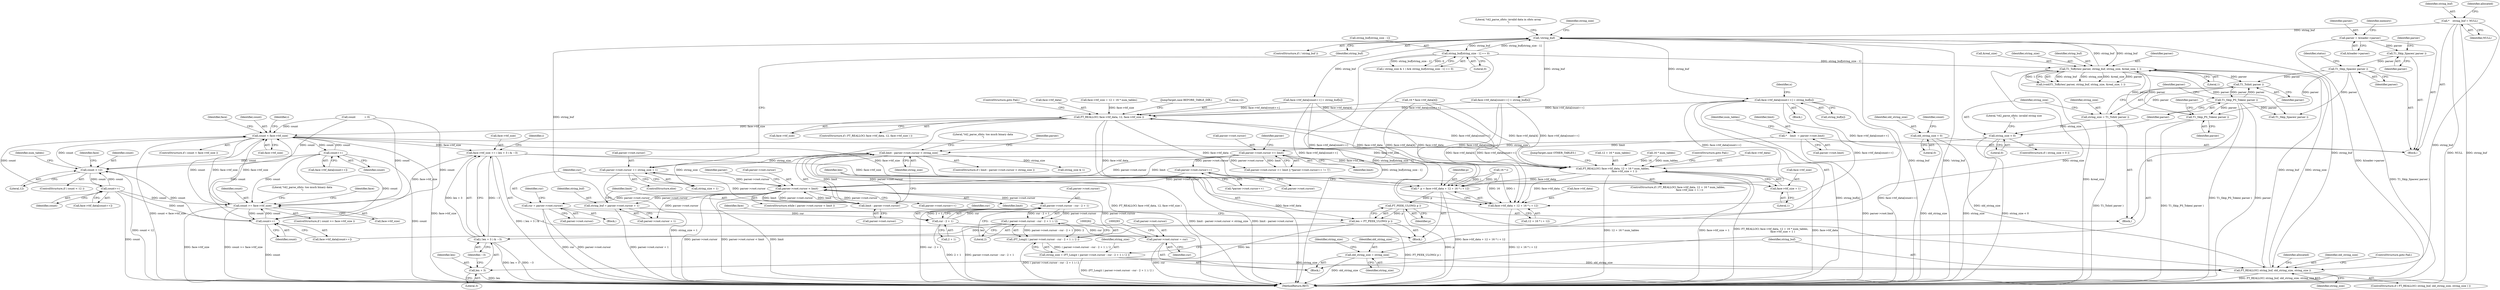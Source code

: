 digraph "0_savannah_3788187e0c396952cd7d905c6c61f3ff8e84b2b4_0@array" {
"1000584" [label="(Call,face->ttf_data[count++] = string_buf[n])"];
"1000386" [label="(Call,!string_buf)"];
"1000348" [label="(Call,string_buf = parser->root.cursor + 1)"];
"1000215" [label="(Call,parser->root.cursor < limit)"];
"1000376" [label="(Call,parser->root.cursor += string_size + 1)"];
"1000358" [label="(Call,limit - parser->root.cursor < string_size)"];
"1000359" [label="(Call,limit - parser->root.cursor)"];
"1000328" [label="(Call,string_size < 0)"];
"1000323" [label="(Call,string_size = T1_ToInt( parser ))"];
"1000325" [label="(Call,T1_ToInt( parser ))"];
"1000200" [label="(Call,T1_Skip_Spaces( parser ))"];
"1000172" [label="(Call,T1_Skip_Spaces( parser ))"];
"1000130" [label="(Call,parser = &loader->parser)"];
"1000294" [label="(Call,T1_ToBytes( parser, string_buf, string_size, &real_size, 1 ))"];
"1000250" [label="(Call,T1_Skip_PS_Token( parser ))"];
"1000339" [label="(Call,T1_Skip_PS_Token( parser ))"];
"1000401" [label="(Call,string_buf[string_size - 1] == 0)"];
"1000277" [label="(Call,FT_REALLOC( string_buf, old_string_size, string_size ))"];
"1000164" [label="(Call,*    string_buf = NULL)"];
"1000208" [label="(Call,old_string_size = 0)"];
"1000301" [label="(Call,old_string_size = string_size)"];
"1000259" [label="(Call,string_size = (FT_Long)( ( parser->root.cursor - cur - 2 + 1 ) / 2 ))"];
"1000261" [label="(Call,(FT_Long)( ( parser->root.cursor - cur - 2 + 1 ) / 2 ))"];
"1000263" [label="(Call,( parser->root.cursor - cur - 2 + 1 ) / 2)"];
"1000264" [label="(Call,parser->root.cursor - cur - 2 + 1)"];
"1000270" [label="(Call,cur - 2 + 1)"];
"1000223" [label="(Call,cur = parser->root.cursor)"];
"1000176" [label="(Call,parser->root.cursor >= limit)"];
"1000146" [label="(Call,*    limit  = parser->root.limit)"];
"1000285" [label="(Call,parser->root.cursor = cur)"];
"1000185" [label="(Call,parser->root.cursor++)"];
"1000481" [label="(Call,FT_REALLOC( face->ttf_data, 12, face->ttf_size ))"];
"1000492" [label="(Call,count < face->ttf_size)"];
"1000503" [label="(Call,count++)"];
"1000436" [label="(Call,count < 12)"];
"1000445" [label="(Call,count++)"];
"1000571" [label="(Call,count >= face->ttf_size)"];
"1000589" [label="(Call,count++)"];
"1000541" [label="(Call,face->ttf_size += ( len + 3 ) & ~3)"];
"1000554" [label="(Call,FT_REALLOC( face->ttf_data, 12 + 16 * num_tables,\n                             face->ttf_size + 1 ))"];
"1000524" [label="(Call,*  p = face->ttf_data + 12 + 16 * i + 12)"];
"1000539" [label="(Call,FT_PEEK_ULONG( p ))"];
"1000537" [label="(Call,len = FT_PEEK_ULONG( p ))"];
"1000545" [label="(Call,( len + 3 ) & ~3)"];
"1000546" [label="(Call,len + 3)"];
"1000526" [label="(Call,face->ttf_data + 12 + 16 * i + 12)"];
"1000563" [label="(Call,face->ttf_size + 1)"];
"1000251" [label="(Identifier,parser)"];
"1000386" [label="(Call,!string_buf)"];
"1000131" [label="(Identifier,parser)"];
"1000184" [label="(Call,*parser->root.cursor++)"];
"1000359" [label="(Call,limit - parser->root.cursor)"];
"1000490" [label="(JumpTarget,case BEFORE_TABLE_DIR:)"];
"1000569" [label="(JumpTarget,case OTHER_TABLES:)"];
"1000222" [label="(Block,)"];
"1000585" [label="(Call,face->ttf_data[count++])"];
"1000297" [label="(Identifier,string_size)"];
"1000377" [label="(Call,parser->root.cursor)"];
"1000542" [label="(Call,face->ttf_size)"];
"1000186" [label="(Call,parser->root.cursor)"];
"1000437" [label="(Identifier,count)"];
"1000303" [label="(Identifier,string_size)"];
"1000296" [label="(Identifier,string_buf)"];
"1000375" [label="(ControlStructure,else)"];
"1000214" [label="(ControlStructure,while ( parser->root.cursor < limit ))"];
"1000548" [label="(Literal,3)"];
"1000130" [label="(Call,parser = &loader->parser)"];
"1000348" [label="(Call,string_buf = parser->root.cursor + 1)"];
"1000176" [label="(Call,parser->root.cursor >= limit)"];
"1000340" [label="(Identifier,parser)"];
"1000172" [label="(Call,T1_Skip_Spaces( parser ))"];
"1000486" [label="(Call,face->ttf_size)"];
"1000545" [label="(Call,( len + 3 ) & ~3)"];
"1000357" [label="(ControlStructure,if ( limit - parser->root.cursor < string_size ))"];
"1000209" [label="(Identifier,old_string_size)"];
"1000596" [label="(MethodReturn,RET)"];
"1000390" [label="(Literal,\"t42_parse_sfnts: invalid data in sfnts array\n\")"];
"1000399" [label="(Identifier,string_size)"];
"1000215" [label="(Call,parser->root.cursor < limit)"];
"1000515" [label="(Identifier,i)"];
"1000533" [label="(Call,16 * i)"];
"1000558" [label="(Call,12 + 16 * num_tables)"];
"1000349" [label="(Identifier,string_buf)"];
"1000323" [label="(Call,string_size = T1_ToInt( parser ))"];
"1000312" [label="(Block,)"];
"1000236" [label="(Call,parser->root.cursor++)"];
"1000177" [label="(Call,parser->root.cursor)"];
"1000445" [label="(Call,count++)"];
"1000263" [label="(Call,( parser->root.cursor - cur - 2 + 1 ) / 2)"];
"1000305" [label="(Identifier,string_size)"];
"1000563" [label="(Call,face->ttf_size + 1)"];
"1000553" [label="(ControlStructure,if ( FT_REALLOC( face->ttf_data, 12 + 16 * num_tables,\n                             face->ttf_size + 1 ) ))"];
"1000330" [label="(Literal,0)"];
"1000441" [label="(Call,face->ttf_data[count++])"];
"1000407" [label="(Literal,0)"];
"1000270" [label="(Call,cur - 2 + 1)"];
"1000385" [label="(ControlStructure,if ( !string_buf ))"];
"1000285" [label="(Call,parser->root.cursor = cur)"];
"1000572" [label="(Identifier,count)"];
"1000164" [label="(Call,*    string_buf = NULL)"];
"1000584" [label="(Call,face->ttf_data[count++] = string_buf[n])"];
"1000560" [label="(Call,16 * num_tables)"];
"1000554" [label="(Call,FT_REALLOC( face->ttf_data, 12 + 16 * num_tables,\n                             face->ttf_size + 1 ))"];
"1000454" [label="(Identifier,num_tables)"];
"1000324" [label="(Identifier,string_size)"];
"1000438" [label="(Literal,12)"];
"1000443" [label="(Identifier,face)"];
"1000188" [label="(Identifier,parser)"];
"1000344" [label="(Identifier,parser)"];
"1000591" [label="(Call,string_buf[n])"];
"1000485" [label="(Literal,12)"];
"1000568" [label="(ControlStructure,goto Fail;)"];
"1000265" [label="(Call,parser->root.cursor)"];
"1000538" [label="(Identifier,len)"];
"1000255" [label="(Identifier,parser)"];
"1000435" [label="(ControlStructure,if ( count < 12 ))"];
"1000480" [label="(ControlStructure,if ( FT_REALLOC( face->ttf_data, 12, face->ttf_size ) ))"];
"1000295" [label="(Identifier,parser)"];
"1000489" [label="(ControlStructure,goto Fail;)"];
"1000325" [label="(Call,T1_ToInt( parser ))"];
"1000501" [label="(Identifier,face)"];
"1000329" [label="(Identifier,string_size)"];
"1000275" [label="(Literal,2)"];
"1000260" [label="(Identifier,string_size)"];
"1000436" [label="(Call,count < 12)"];
"1000397" [label="(Call,( string_size & 1 ) && string_buf[string_size - 1] == 0)"];
"1000165" [label="(Identifier,string_buf)"];
"1000499" [label="(Call,face->ttf_data[count++])"];
"1000595" [label="(Identifier,parser)"];
"1000278" [label="(Identifier,string_buf)"];
"1000300" [label="(Literal,1)"];
"1000567" [label="(Literal,1)"];
"1000482" [label="(Call,face->ttf_data)"];
"1000212" [label="(Identifier,count)"];
"1000498" [label="(Call,face->ttf_data[count++] = string_buf[n])"];
"1000527" [label="(Call,face->ttf_data)"];
"1000369" [label="(Literal,\"t42_parse_sfnts: too much binary data\n\")"];
"1000302" [label="(Identifier,old_string_size)"];
"1000530" [label="(Call,12 + 16 * i + 12)"];
"1000146" [label="(Call,*    limit  = parser->root.limit)"];
"1000526" [label="(Call,face->ttf_data + 12 + 16 * i + 12)"];
"1000382" [label="(Call,string_size + 1)"];
"1000350" [label="(Call,parser->root.cursor + 1)"];
"1000333" [label="(Literal,\"t42_parse_sfnts: invalid string size\n\")"];
"1000276" [label="(ControlStructure,if ( FT_REALLOC( string_buf, old_string_size, string_size ) ))"];
"1000208" [label="(Call,old_string_size = 0)"];
"1000224" [label="(Identifier,cur)"];
"1000185" [label="(Call,parser->root.cursor++)"];
"1000249" [label="(Block,)"];
"1000547" [label="(Identifier,len)"];
"1000379" [label="(Identifier,parser)"];
"1000361" [label="(Call,parser->root.cursor)"];
"1000492" [label="(Call,count < face->ttf_size)"];
"1000358" [label="(Call,limit - parser->root.cursor < string_size)"];
"1000225" [label="(Call,parser->root.cursor)"];
"1000261" [label="(Call,(FT_Long)( ( parser->root.cursor - cur - 2 + 1 ) / 2 ))"];
"1000522" [label="(Block,)"];
"1000298" [label="(Call,&real_size)"];
"1000233" [label="(Identifier,cur)"];
"1000456" [label="(Call,16 * face->ttf_data[4])"];
"1000503" [label="(Call,count++)"];
"1000401" [label="(Call,string_buf[string_size - 1] == 0)"];
"1000493" [label="(Identifier,count)"];
"1000283" [label="(Identifier,allocated)"];
"1000169" [label="(Identifier,allocated)"];
"1000277" [label="(Call,FT_REALLOC( string_buf, old_string_size, string_size ))"];
"1000446" [label="(Identifier,count)"];
"1000271" [label="(Identifier,cur)"];
"1000555" [label="(Call,face->ttf_data)"];
"1000166" [label="(Identifier,NULL)"];
"1000504" [label="(Identifier,count)"];
"1000494" [label="(Call,face->ttf_size)"];
"1000221" [label="(Identifier,limit)"];
"1000398" [label="(Call,string_size & 1)"];
"1000327" [label="(ControlStructure,if ( string_size < 0 ))"];
"1000147" [label="(Identifier,limit)"];
"1000537" [label="(Call,len = FT_PEEK_ULONG( p ))"];
"1000148" [label="(Call,parser->root.limit)"];
"1000272" [label="(Call,2 + 1)"];
"1000578" [label="(Literal,\"t42_parse_sfnts: too much binary data\n\")"];
"1000387" [label="(Identifier,string_buf)"];
"1000326" [label="(Identifier,parser)"];
"1000570" [label="(ControlStructure,if ( count >= face->ttf_size ))"];
"1000540" [label="(Identifier,p)"];
"1000481" [label="(Call,FT_REALLOC( face->ttf_data, 12, face->ttf_size ))"];
"1000294" [label="(Call,T1_ToBytes( parser, string_buf, string_size, &real_size, 1 ))"];
"1000132" [label="(Call,&loader->parser)"];
"1000175" [label="(Call,parser->root.cursor >= limit || *parser->root.cursor++ != '[')"];
"1000259" [label="(Call,string_size = (FT_Long)( ( parser->root.cursor - cur - 2 + 1 ) / 2 ))"];
"1000525" [label="(Identifier,p)"];
"1000250" [label="(Call,T1_Skip_PS_Token( parser ))"];
"1000328" [label="(Call,string_size < 0)"];
"1000210" [label="(Literal,0)"];
"1000200" [label="(Call,T1_Skip_Spaces( parser ))"];
"1000201" [label="(Identifier,parser)"];
"1000402" [label="(Call,string_buf[string_size - 1])"];
"1000179" [label="(Identifier,parser)"];
"1000301" [label="(Call,old_string_size = string_size)"];
"1000279" [label="(Identifier,old_string_size)"];
"1000471" [label="(Call,face->ttf_size = 12 + 16 * num_tables)"];
"1000491" [label="(ControlStructure,if ( count < face->ttf_size ))"];
"1000573" [label="(Call,face->ttf_size)"];
"1000264" [label="(Call,parser->root.cursor - cur - 2 + 1)"];
"1000281" [label="(ControlStructure,goto Fail;)"];
"1000223" [label="(Call,cur = parser->root.cursor)"];
"1000138" [label="(Identifier,memory)"];
"1000594" [label="(Call,T1_Skip_Spaces( parser ))"];
"1000589" [label="(Call,count++)"];
"1000521" [label="(Identifier,i)"];
"1000541" [label="(Call,face->ttf_size += ( len + 3 ) & ~3)"];
"1000549" [label="(Identifier,~3)"];
"1000286" [label="(Call,parser->root.cursor)"];
"1000216" [label="(Call,parser->root.cursor)"];
"1000360" [label="(Identifier,limit)"];
"1000291" [label="(Identifier,cur)"];
"1000156" [label="(Identifier,num_tables)"];
"1000280" [label="(Identifier,string_size)"];
"1000590" [label="(Identifier,count)"];
"1000376" [label="(Call,parser->root.cursor += string_size + 1)"];
"1000587" [label="(Identifier,face)"];
"1000524" [label="(Call,*  p = face->ttf_data + 12 + 16 * i + 12)"];
"1000203" [label="(Identifier,status)"];
"1000366" [label="(Identifier,string_size)"];
"1000543" [label="(Identifier,face)"];
"1000339" [label="(Call,T1_Skip_PS_Token( parser ))"];
"1000546" [label="(Call,len + 3)"];
"1000539" [label="(Call,FT_PEEK_ULONG( p ))"];
"1000292" [label="(Call,(void)T1_ToBytes( parser, string_buf, string_size, &real_size, 1 ))"];
"1000564" [label="(Call,face->ttf_size)"];
"1000211" [label="(Call,count           = 0)"];
"1000440" [label="(Call,face->ttf_data[count++] = string_buf[n])"];
"1000173" [label="(Identifier,parser)"];
"1000430" [label="(Block,)"];
"1000429" [label="(Identifier,n)"];
"1000128" [label="(Block,)"];
"1000571" [label="(Call,count >= face->ttf_size)"];
"1000182" [label="(Identifier,limit)"];
"1000584" -> "1000430"  [label="AST: "];
"1000584" -> "1000591"  [label="CFG: "];
"1000585" -> "1000584"  [label="AST: "];
"1000591" -> "1000584"  [label="AST: "];
"1000429" -> "1000584"  [label="CFG: "];
"1000584" -> "1000596"  [label="DDG: string_buf[n]"];
"1000584" -> "1000596"  [label="DDG: face->ttf_data[count++]"];
"1000584" -> "1000481"  [label="DDG: face->ttf_data[count++]"];
"1000584" -> "1000524"  [label="DDG: face->ttf_data[count++]"];
"1000584" -> "1000526"  [label="DDG: face->ttf_data[count++]"];
"1000584" -> "1000554"  [label="DDG: face->ttf_data[count++]"];
"1000386" -> "1000584"  [label="DDG: string_buf"];
"1000386" -> "1000385"  [label="AST: "];
"1000386" -> "1000387"  [label="CFG: "];
"1000387" -> "1000386"  [label="AST: "];
"1000390" -> "1000386"  [label="CFG: "];
"1000399" -> "1000386"  [label="CFG: "];
"1000386" -> "1000596"  [label="DDG: string_buf"];
"1000386" -> "1000596"  [label="DDG: !string_buf"];
"1000386" -> "1000277"  [label="DDG: string_buf"];
"1000386" -> "1000294"  [label="DDG: string_buf"];
"1000348" -> "1000386"  [label="DDG: string_buf"];
"1000294" -> "1000386"  [label="DDG: string_buf"];
"1000401" -> "1000386"  [label="DDG: string_buf[string_size - 1]"];
"1000164" -> "1000386"  [label="DDG: string_buf"];
"1000386" -> "1000401"  [label="DDG: string_buf"];
"1000386" -> "1000440"  [label="DDG: string_buf"];
"1000386" -> "1000498"  [label="DDG: string_buf"];
"1000348" -> "1000312"  [label="AST: "];
"1000348" -> "1000350"  [label="CFG: "];
"1000349" -> "1000348"  [label="AST: "];
"1000350" -> "1000348"  [label="AST: "];
"1000360" -> "1000348"  [label="CFG: "];
"1000348" -> "1000596"  [label="DDG: parser->root.cursor + 1"];
"1000215" -> "1000348"  [label="DDG: parser->root.cursor"];
"1000215" -> "1000214"  [label="AST: "];
"1000215" -> "1000221"  [label="CFG: "];
"1000216" -> "1000215"  [label="AST: "];
"1000221" -> "1000215"  [label="AST: "];
"1000224" -> "1000215"  [label="CFG: "];
"1000595" -> "1000215"  [label="CFG: "];
"1000215" -> "1000596"  [label="DDG: limit"];
"1000215" -> "1000596"  [label="DDG: parser->root.cursor"];
"1000215" -> "1000596"  [label="DDG: parser->root.cursor < limit"];
"1000376" -> "1000215"  [label="DDG: parser->root.cursor"];
"1000176" -> "1000215"  [label="DDG: parser->root.cursor"];
"1000176" -> "1000215"  [label="DDG: limit"];
"1000285" -> "1000215"  [label="DDG: parser->root.cursor"];
"1000185" -> "1000215"  [label="DDG: parser->root.cursor"];
"1000359" -> "1000215"  [label="DDG: limit"];
"1000215" -> "1000223"  [label="DDG: parser->root.cursor"];
"1000215" -> "1000236"  [label="DDG: parser->root.cursor"];
"1000215" -> "1000264"  [label="DDG: parser->root.cursor"];
"1000215" -> "1000350"  [label="DDG: parser->root.cursor"];
"1000215" -> "1000359"  [label="DDG: limit"];
"1000215" -> "1000359"  [label="DDG: parser->root.cursor"];
"1000376" -> "1000375"  [label="AST: "];
"1000376" -> "1000382"  [label="CFG: "];
"1000377" -> "1000376"  [label="AST: "];
"1000382" -> "1000376"  [label="AST: "];
"1000387" -> "1000376"  [label="CFG: "];
"1000376" -> "1000596"  [label="DDG: string_size + 1"];
"1000358" -> "1000376"  [label="DDG: string_size"];
"1000359" -> "1000376"  [label="DDG: parser->root.cursor"];
"1000358" -> "1000357"  [label="AST: "];
"1000358" -> "1000366"  [label="CFG: "];
"1000359" -> "1000358"  [label="AST: "];
"1000366" -> "1000358"  [label="AST: "];
"1000369" -> "1000358"  [label="CFG: "];
"1000379" -> "1000358"  [label="CFG: "];
"1000358" -> "1000596"  [label="DDG: limit - parser->root.cursor < string_size"];
"1000358" -> "1000596"  [label="DDG: limit - parser->root.cursor"];
"1000359" -> "1000358"  [label="DDG: limit"];
"1000359" -> "1000358"  [label="DDG: parser->root.cursor"];
"1000328" -> "1000358"  [label="DDG: string_size"];
"1000358" -> "1000382"  [label="DDG: string_size"];
"1000358" -> "1000398"  [label="DDG: string_size"];
"1000359" -> "1000361"  [label="CFG: "];
"1000360" -> "1000359"  [label="AST: "];
"1000361" -> "1000359"  [label="AST: "];
"1000366" -> "1000359"  [label="CFG: "];
"1000328" -> "1000327"  [label="AST: "];
"1000328" -> "1000330"  [label="CFG: "];
"1000329" -> "1000328"  [label="AST: "];
"1000330" -> "1000328"  [label="AST: "];
"1000333" -> "1000328"  [label="CFG: "];
"1000340" -> "1000328"  [label="CFG: "];
"1000328" -> "1000596"  [label="DDG: string_size < 0"];
"1000328" -> "1000596"  [label="DDG: string_size"];
"1000323" -> "1000328"  [label="DDG: string_size"];
"1000323" -> "1000312"  [label="AST: "];
"1000323" -> "1000325"  [label="CFG: "];
"1000324" -> "1000323"  [label="AST: "];
"1000325" -> "1000323"  [label="AST: "];
"1000329" -> "1000323"  [label="CFG: "];
"1000323" -> "1000596"  [label="DDG: T1_ToInt( parser )"];
"1000325" -> "1000323"  [label="DDG: parser"];
"1000325" -> "1000326"  [label="CFG: "];
"1000326" -> "1000325"  [label="AST: "];
"1000200" -> "1000325"  [label="DDG: parser"];
"1000294" -> "1000325"  [label="DDG: parser"];
"1000339" -> "1000325"  [label="DDG: parser"];
"1000325" -> "1000339"  [label="DDG: parser"];
"1000200" -> "1000128"  [label="AST: "];
"1000200" -> "1000201"  [label="CFG: "];
"1000201" -> "1000200"  [label="AST: "];
"1000203" -> "1000200"  [label="CFG: "];
"1000200" -> "1000596"  [label="DDG: T1_Skip_Spaces( parser )"];
"1000172" -> "1000200"  [label="DDG: parser"];
"1000200" -> "1000250"  [label="DDG: parser"];
"1000200" -> "1000594"  [label="DDG: parser"];
"1000172" -> "1000128"  [label="AST: "];
"1000172" -> "1000173"  [label="CFG: "];
"1000173" -> "1000172"  [label="AST: "];
"1000179" -> "1000172"  [label="CFG: "];
"1000130" -> "1000172"  [label="DDG: parser"];
"1000130" -> "1000128"  [label="AST: "];
"1000130" -> "1000132"  [label="CFG: "];
"1000131" -> "1000130"  [label="AST: "];
"1000132" -> "1000130"  [label="AST: "];
"1000138" -> "1000130"  [label="CFG: "];
"1000130" -> "1000596"  [label="DDG: &loader->parser"];
"1000294" -> "1000292"  [label="AST: "];
"1000294" -> "1000300"  [label="CFG: "];
"1000295" -> "1000294"  [label="AST: "];
"1000296" -> "1000294"  [label="AST: "];
"1000297" -> "1000294"  [label="AST: "];
"1000298" -> "1000294"  [label="AST: "];
"1000300" -> "1000294"  [label="AST: "];
"1000292" -> "1000294"  [label="CFG: "];
"1000294" -> "1000596"  [label="DDG: &real_size"];
"1000294" -> "1000250"  [label="DDG: parser"];
"1000294" -> "1000292"  [label="DDG: string_buf"];
"1000294" -> "1000292"  [label="DDG: string_size"];
"1000294" -> "1000292"  [label="DDG: &real_size"];
"1000294" -> "1000292"  [label="DDG: parser"];
"1000294" -> "1000292"  [label="DDG: 1"];
"1000250" -> "1000294"  [label="DDG: parser"];
"1000401" -> "1000294"  [label="DDG: string_buf[string_size - 1]"];
"1000277" -> "1000294"  [label="DDG: string_buf"];
"1000277" -> "1000294"  [label="DDG: string_size"];
"1000294" -> "1000301"  [label="DDG: string_size"];
"1000294" -> "1000594"  [label="DDG: parser"];
"1000250" -> "1000249"  [label="AST: "];
"1000250" -> "1000251"  [label="CFG: "];
"1000251" -> "1000250"  [label="AST: "];
"1000255" -> "1000250"  [label="CFG: "];
"1000250" -> "1000596"  [label="DDG: T1_Skip_PS_Token( parser )"];
"1000339" -> "1000250"  [label="DDG: parser"];
"1000339" -> "1000312"  [label="AST: "];
"1000339" -> "1000340"  [label="CFG: "];
"1000340" -> "1000339"  [label="AST: "];
"1000344" -> "1000339"  [label="CFG: "];
"1000339" -> "1000596"  [label="DDG: T1_Skip_PS_Token( parser )"];
"1000339" -> "1000596"  [label="DDG: parser"];
"1000339" -> "1000594"  [label="DDG: parser"];
"1000401" -> "1000397"  [label="AST: "];
"1000401" -> "1000407"  [label="CFG: "];
"1000402" -> "1000401"  [label="AST: "];
"1000407" -> "1000401"  [label="AST: "];
"1000397" -> "1000401"  [label="CFG: "];
"1000401" -> "1000596"  [label="DDG: string_buf[string_size - 1]"];
"1000401" -> "1000277"  [label="DDG: string_buf[string_size - 1]"];
"1000401" -> "1000397"  [label="DDG: string_buf[string_size - 1]"];
"1000401" -> "1000397"  [label="DDG: 0"];
"1000277" -> "1000276"  [label="AST: "];
"1000277" -> "1000280"  [label="CFG: "];
"1000278" -> "1000277"  [label="AST: "];
"1000279" -> "1000277"  [label="AST: "];
"1000280" -> "1000277"  [label="AST: "];
"1000281" -> "1000277"  [label="CFG: "];
"1000283" -> "1000277"  [label="CFG: "];
"1000277" -> "1000596"  [label="DDG: FT_REALLOC( string_buf, old_string_size, string_size )"];
"1000164" -> "1000277"  [label="DDG: string_buf"];
"1000208" -> "1000277"  [label="DDG: old_string_size"];
"1000301" -> "1000277"  [label="DDG: old_string_size"];
"1000259" -> "1000277"  [label="DDG: string_size"];
"1000164" -> "1000128"  [label="AST: "];
"1000164" -> "1000166"  [label="CFG: "];
"1000165" -> "1000164"  [label="AST: "];
"1000166" -> "1000164"  [label="AST: "];
"1000169" -> "1000164"  [label="CFG: "];
"1000164" -> "1000596"  [label="DDG: NULL"];
"1000164" -> "1000596"  [label="DDG: string_buf"];
"1000208" -> "1000128"  [label="AST: "];
"1000208" -> "1000210"  [label="CFG: "];
"1000209" -> "1000208"  [label="AST: "];
"1000210" -> "1000208"  [label="AST: "];
"1000212" -> "1000208"  [label="CFG: "];
"1000208" -> "1000596"  [label="DDG: old_string_size"];
"1000301" -> "1000249"  [label="AST: "];
"1000301" -> "1000303"  [label="CFG: "];
"1000302" -> "1000301"  [label="AST: "];
"1000303" -> "1000301"  [label="AST: "];
"1000305" -> "1000301"  [label="CFG: "];
"1000301" -> "1000596"  [label="DDG: old_string_size"];
"1000259" -> "1000249"  [label="AST: "];
"1000259" -> "1000261"  [label="CFG: "];
"1000260" -> "1000259"  [label="AST: "];
"1000261" -> "1000259"  [label="AST: "];
"1000278" -> "1000259"  [label="CFG: "];
"1000259" -> "1000596"  [label="DDG: (FT_Long)( ( parser->root.cursor - cur - 2 + 1 ) / 2 )"];
"1000261" -> "1000259"  [label="DDG: ( parser->root.cursor - cur - 2 + 1 ) / 2"];
"1000261" -> "1000263"  [label="CFG: "];
"1000262" -> "1000261"  [label="AST: "];
"1000263" -> "1000261"  [label="AST: "];
"1000261" -> "1000596"  [label="DDG: ( parser->root.cursor - cur - 2 + 1 ) / 2"];
"1000263" -> "1000261"  [label="DDG: parser->root.cursor - cur - 2 + 1"];
"1000263" -> "1000261"  [label="DDG: 2"];
"1000263" -> "1000275"  [label="CFG: "];
"1000264" -> "1000263"  [label="AST: "];
"1000275" -> "1000263"  [label="AST: "];
"1000263" -> "1000596"  [label="DDG: parser->root.cursor - cur - 2 + 1"];
"1000264" -> "1000263"  [label="DDG: parser->root.cursor"];
"1000264" -> "1000263"  [label="DDG: cur - 2 + 1"];
"1000264" -> "1000270"  [label="CFG: "];
"1000265" -> "1000264"  [label="AST: "];
"1000270" -> "1000264"  [label="AST: "];
"1000275" -> "1000264"  [label="CFG: "];
"1000264" -> "1000596"  [label="DDG: cur - 2 + 1"];
"1000270" -> "1000264"  [label="DDG: cur"];
"1000270" -> "1000264"  [label="DDG: 2 + 1"];
"1000270" -> "1000272"  [label="CFG: "];
"1000271" -> "1000270"  [label="AST: "];
"1000272" -> "1000270"  [label="AST: "];
"1000270" -> "1000596"  [label="DDG: 2 + 1"];
"1000223" -> "1000270"  [label="DDG: cur"];
"1000270" -> "1000285"  [label="DDG: cur"];
"1000223" -> "1000222"  [label="AST: "];
"1000223" -> "1000225"  [label="CFG: "];
"1000224" -> "1000223"  [label="AST: "];
"1000225" -> "1000223"  [label="AST: "];
"1000233" -> "1000223"  [label="CFG: "];
"1000223" -> "1000596"  [label="DDG: parser->root.cursor"];
"1000223" -> "1000596"  [label="DDG: cur"];
"1000176" -> "1000175"  [label="AST: "];
"1000176" -> "1000182"  [label="CFG: "];
"1000177" -> "1000176"  [label="AST: "];
"1000182" -> "1000176"  [label="AST: "];
"1000188" -> "1000176"  [label="CFG: "];
"1000175" -> "1000176"  [label="CFG: "];
"1000176" -> "1000175"  [label="DDG: parser->root.cursor"];
"1000176" -> "1000175"  [label="DDG: limit"];
"1000146" -> "1000176"  [label="DDG: limit"];
"1000176" -> "1000185"  [label="DDG: parser->root.cursor"];
"1000146" -> "1000128"  [label="AST: "];
"1000146" -> "1000148"  [label="CFG: "];
"1000147" -> "1000146"  [label="AST: "];
"1000148" -> "1000146"  [label="AST: "];
"1000156" -> "1000146"  [label="CFG: "];
"1000146" -> "1000596"  [label="DDG: parser->root.limit"];
"1000285" -> "1000249"  [label="AST: "];
"1000285" -> "1000291"  [label="CFG: "];
"1000286" -> "1000285"  [label="AST: "];
"1000291" -> "1000285"  [label="AST: "];
"1000293" -> "1000285"  [label="CFG: "];
"1000285" -> "1000596"  [label="DDG: cur"];
"1000185" -> "1000184"  [label="AST: "];
"1000185" -> "1000186"  [label="CFG: "];
"1000186" -> "1000185"  [label="AST: "];
"1000184" -> "1000185"  [label="CFG: "];
"1000481" -> "1000480"  [label="AST: "];
"1000481" -> "1000486"  [label="CFG: "];
"1000482" -> "1000481"  [label="AST: "];
"1000485" -> "1000481"  [label="AST: "];
"1000486" -> "1000481"  [label="AST: "];
"1000489" -> "1000481"  [label="CFG: "];
"1000490" -> "1000481"  [label="CFG: "];
"1000481" -> "1000596"  [label="DDG: FT_REALLOC( face->ttf_data, 12, face->ttf_size )"];
"1000481" -> "1000596"  [label="DDG: face->ttf_data"];
"1000554" -> "1000481"  [label="DDG: face->ttf_data"];
"1000498" -> "1000481"  [label="DDG: face->ttf_data[count++]"];
"1000456" -> "1000481"  [label="DDG: face->ttf_data[4]"];
"1000440" -> "1000481"  [label="DDG: face->ttf_data[count++]"];
"1000471" -> "1000481"  [label="DDG: face->ttf_size"];
"1000481" -> "1000492"  [label="DDG: face->ttf_size"];
"1000481" -> "1000524"  [label="DDG: face->ttf_data"];
"1000481" -> "1000526"  [label="DDG: face->ttf_data"];
"1000481" -> "1000554"  [label="DDG: face->ttf_data"];
"1000492" -> "1000491"  [label="AST: "];
"1000492" -> "1000494"  [label="CFG: "];
"1000493" -> "1000492"  [label="AST: "];
"1000494" -> "1000492"  [label="AST: "];
"1000501" -> "1000492"  [label="CFG: "];
"1000515" -> "1000492"  [label="CFG: "];
"1000492" -> "1000596"  [label="DDG: face->ttf_size"];
"1000492" -> "1000596"  [label="DDG: count < face->ttf_size"];
"1000436" -> "1000492"  [label="DDG: count"];
"1000589" -> "1000492"  [label="DDG: count"];
"1000445" -> "1000492"  [label="DDG: count"];
"1000211" -> "1000492"  [label="DDG: count"];
"1000503" -> "1000492"  [label="DDG: count"];
"1000571" -> "1000492"  [label="DDG: face->ttf_size"];
"1000492" -> "1000503"  [label="DDG: count"];
"1000492" -> "1000541"  [label="DDG: face->ttf_size"];
"1000492" -> "1000554"  [label="DDG: face->ttf_size"];
"1000492" -> "1000563"  [label="DDG: face->ttf_size"];
"1000492" -> "1000571"  [label="DDG: count"];
"1000492" -> "1000571"  [label="DDG: face->ttf_size"];
"1000503" -> "1000499"  [label="AST: "];
"1000503" -> "1000504"  [label="CFG: "];
"1000504" -> "1000503"  [label="AST: "];
"1000499" -> "1000503"  [label="CFG: "];
"1000503" -> "1000596"  [label="DDG: count"];
"1000503" -> "1000436"  [label="DDG: count"];
"1000503" -> "1000571"  [label="DDG: count"];
"1000503" -> "1000589"  [label="DDG: count"];
"1000436" -> "1000435"  [label="AST: "];
"1000436" -> "1000438"  [label="CFG: "];
"1000437" -> "1000436"  [label="AST: "];
"1000438" -> "1000436"  [label="AST: "];
"1000443" -> "1000436"  [label="CFG: "];
"1000454" -> "1000436"  [label="CFG: "];
"1000436" -> "1000596"  [label="DDG: count < 12"];
"1000589" -> "1000436"  [label="DDG: count"];
"1000445" -> "1000436"  [label="DDG: count"];
"1000211" -> "1000436"  [label="DDG: count"];
"1000436" -> "1000445"  [label="DDG: count"];
"1000445" -> "1000441"  [label="AST: "];
"1000445" -> "1000446"  [label="CFG: "];
"1000446" -> "1000445"  [label="AST: "];
"1000441" -> "1000445"  [label="CFG: "];
"1000445" -> "1000596"  [label="DDG: count"];
"1000445" -> "1000571"  [label="DDG: count"];
"1000445" -> "1000589"  [label="DDG: count"];
"1000571" -> "1000570"  [label="AST: "];
"1000571" -> "1000573"  [label="CFG: "];
"1000572" -> "1000571"  [label="AST: "];
"1000573" -> "1000571"  [label="AST: "];
"1000578" -> "1000571"  [label="CFG: "];
"1000587" -> "1000571"  [label="CFG: "];
"1000571" -> "1000596"  [label="DDG: count >= face->ttf_size"];
"1000571" -> "1000596"  [label="DDG: face->ttf_size"];
"1000589" -> "1000571"  [label="DDG: count"];
"1000211" -> "1000571"  [label="DDG: count"];
"1000541" -> "1000571"  [label="DDG: face->ttf_size"];
"1000571" -> "1000589"  [label="DDG: count"];
"1000589" -> "1000585"  [label="AST: "];
"1000589" -> "1000590"  [label="CFG: "];
"1000590" -> "1000589"  [label="AST: "];
"1000585" -> "1000589"  [label="CFG: "];
"1000589" -> "1000596"  [label="DDG: count"];
"1000211" -> "1000589"  [label="DDG: count"];
"1000541" -> "1000522"  [label="AST: "];
"1000541" -> "1000545"  [label="CFG: "];
"1000542" -> "1000541"  [label="AST: "];
"1000545" -> "1000541"  [label="AST: "];
"1000521" -> "1000541"  [label="CFG: "];
"1000541" -> "1000596"  [label="DDG: ( len + 3 ) & ~3"];
"1000545" -> "1000541"  [label="DDG: len + 3"];
"1000545" -> "1000541"  [label="DDG: ~3"];
"1000541" -> "1000554"  [label="DDG: face->ttf_size"];
"1000541" -> "1000563"  [label="DDG: face->ttf_size"];
"1000554" -> "1000553"  [label="AST: "];
"1000554" -> "1000563"  [label="CFG: "];
"1000555" -> "1000554"  [label="AST: "];
"1000558" -> "1000554"  [label="AST: "];
"1000563" -> "1000554"  [label="AST: "];
"1000568" -> "1000554"  [label="CFG: "];
"1000569" -> "1000554"  [label="CFG: "];
"1000554" -> "1000596"  [label="DDG: face->ttf_size + 1"];
"1000554" -> "1000596"  [label="DDG: FT_REALLOC( face->ttf_data, 12 + 16 * num_tables,\n                             face->ttf_size + 1 )"];
"1000554" -> "1000596"  [label="DDG: face->ttf_data"];
"1000554" -> "1000596"  [label="DDG: 12 + 16 * num_tables"];
"1000554" -> "1000524"  [label="DDG: face->ttf_data"];
"1000554" -> "1000526"  [label="DDG: face->ttf_data"];
"1000498" -> "1000554"  [label="DDG: face->ttf_data[count++]"];
"1000456" -> "1000554"  [label="DDG: face->ttf_data[4]"];
"1000440" -> "1000554"  [label="DDG: face->ttf_data[count++]"];
"1000560" -> "1000554"  [label="DDG: 16"];
"1000560" -> "1000554"  [label="DDG: num_tables"];
"1000524" -> "1000522"  [label="AST: "];
"1000524" -> "1000526"  [label="CFG: "];
"1000525" -> "1000524"  [label="AST: "];
"1000526" -> "1000524"  [label="AST: "];
"1000538" -> "1000524"  [label="CFG: "];
"1000524" -> "1000596"  [label="DDG: face->ttf_data + 12 + 16 * i + 12"];
"1000498" -> "1000524"  [label="DDG: face->ttf_data[count++]"];
"1000456" -> "1000524"  [label="DDG: face->ttf_data[4]"];
"1000440" -> "1000524"  [label="DDG: face->ttf_data[count++]"];
"1000533" -> "1000524"  [label="DDG: 16"];
"1000533" -> "1000524"  [label="DDG: i"];
"1000524" -> "1000539"  [label="DDG: p"];
"1000539" -> "1000537"  [label="AST: "];
"1000539" -> "1000540"  [label="CFG: "];
"1000540" -> "1000539"  [label="AST: "];
"1000537" -> "1000539"  [label="CFG: "];
"1000539" -> "1000596"  [label="DDG: p"];
"1000539" -> "1000537"  [label="DDG: p"];
"1000537" -> "1000522"  [label="AST: "];
"1000538" -> "1000537"  [label="AST: "];
"1000543" -> "1000537"  [label="CFG: "];
"1000537" -> "1000596"  [label="DDG: FT_PEEK_ULONG( p )"];
"1000537" -> "1000545"  [label="DDG: len"];
"1000537" -> "1000546"  [label="DDG: len"];
"1000545" -> "1000549"  [label="CFG: "];
"1000546" -> "1000545"  [label="AST: "];
"1000549" -> "1000545"  [label="AST: "];
"1000545" -> "1000596"  [label="DDG: len + 3"];
"1000545" -> "1000596"  [label="DDG: ~3"];
"1000546" -> "1000548"  [label="CFG: "];
"1000547" -> "1000546"  [label="AST: "];
"1000548" -> "1000546"  [label="AST: "];
"1000549" -> "1000546"  [label="CFG: "];
"1000546" -> "1000596"  [label="DDG: len"];
"1000526" -> "1000530"  [label="CFG: "];
"1000527" -> "1000526"  [label="AST: "];
"1000530" -> "1000526"  [label="AST: "];
"1000526" -> "1000596"  [label="DDG: 12 + 16 * i + 12"];
"1000498" -> "1000526"  [label="DDG: face->ttf_data[count++]"];
"1000456" -> "1000526"  [label="DDG: face->ttf_data[4]"];
"1000440" -> "1000526"  [label="DDG: face->ttf_data[count++]"];
"1000533" -> "1000526"  [label="DDG: 16"];
"1000533" -> "1000526"  [label="DDG: i"];
"1000563" -> "1000567"  [label="CFG: "];
"1000564" -> "1000563"  [label="AST: "];
"1000567" -> "1000563"  [label="AST: "];
}
